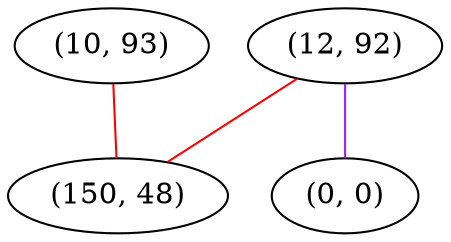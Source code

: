 graph "" {
"(10, 93)";
"(12, 92)";
"(150, 48)";
"(0, 0)";
"(10, 93)" -- "(150, 48)"  [color=red, key=0, weight=1];
"(12, 92)" -- "(0, 0)"  [color=purple, key=0, weight=4];
"(12, 92)" -- "(150, 48)"  [color=red, key=0, weight=1];
}
